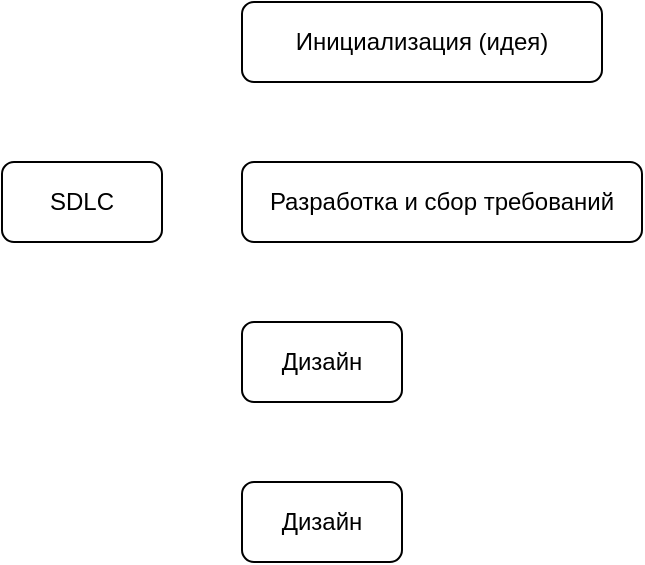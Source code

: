 <mxfile version="16.6.1" type="github">
  <diagram id="6a731a19-8d31-9384-78a2-239565b7b9f0" name="Page-1">
    <mxGraphModel dx="1102" dy="628" grid="1" gridSize="10" guides="1" tooltips="1" connect="1" arrows="1" fold="1" page="1" pageScale="1" pageWidth="1169" pageHeight="827" background="none" math="0" shadow="0">
      <root>
        <mxCell id="0" />
        <mxCell id="1" parent="0" />
        <mxCell id="EuY-vwuB1E-BlIhkPZpT-3" value="SDLC" style="rounded=1;whiteSpace=wrap;html=1;" vertex="1" parent="1">
          <mxGeometry x="560" y="240" width="80" height="40" as="geometry" />
        </mxCell>
        <mxCell id="EuY-vwuB1E-BlIhkPZpT-4" value="Инициализация (идея)" style="whiteSpace=wrap;html=1;rounded=1;" vertex="1" parent="1">
          <mxGeometry x="680" y="160" width="180" height="40" as="geometry" />
        </mxCell>
        <mxCell id="EuY-vwuB1E-BlIhkPZpT-7" value="Разработка и сбор требований" style="whiteSpace=wrap;html=1;rounded=1;" vertex="1" parent="1">
          <mxGeometry x="680" y="240" width="200" height="40" as="geometry" />
        </mxCell>
        <mxCell id="EuY-vwuB1E-BlIhkPZpT-9" value="Дизайн" style="whiteSpace=wrap;html=1;rounded=1;" vertex="1" parent="1">
          <mxGeometry x="680" y="320" width="80" height="40" as="geometry" />
        </mxCell>
        <mxCell id="EuY-vwuB1E-BlIhkPZpT-10" value="Дизайн" style="whiteSpace=wrap;html=1;rounded=1;" vertex="1" parent="1">
          <mxGeometry x="680" y="400" width="80" height="40" as="geometry" />
        </mxCell>
      </root>
    </mxGraphModel>
  </diagram>
</mxfile>
